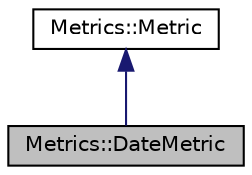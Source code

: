 digraph "Metrics::DateMetric"
{
 // LATEX_PDF_SIZE
  edge [fontname="Helvetica",fontsize="10",labelfontname="Helvetica",labelfontsize="10"];
  node [fontname="Helvetica",fontsize="10",shape=record];
  Node1 [label="Metrics::DateMetric",height=0.2,width=0.4,color="black", fillcolor="grey75", style="filled", fontcolor="black",tooltip="Метрика текущего времени (дата и время)."];
  Node2 -> Node1 [dir="back",color="midnightblue",fontsize="10",style="solid",fontname="Helvetica"];
  Node2 [label="Metrics::Metric",height=0.2,width=0.4,color="black", fillcolor="white", style="filled",URL="$classMetrics_1_1Metric.html",tooltip="Абстрактный базовый класс для метрик."];
}
